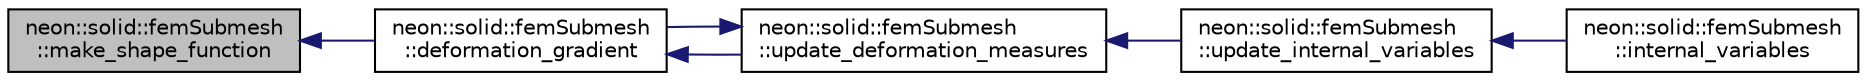 digraph "neon::solid::femSubmesh::make_shape_function"
{
 // INTERACTIVE_SVG=YES
  edge [fontname="Helvetica",fontsize="10",labelfontname="Helvetica",labelfontsize="10"];
  node [fontname="Helvetica",fontsize="10",shape=record];
  rankdir="LR";
  Node133 [label="neon::solid::femSubmesh\l::make_shape_function",height=0.2,width=0.4,color="black", fillcolor="grey75", style="filled", fontcolor="black"];
  Node133 -> Node134 [dir="back",color="midnightblue",fontsize="10",style="solid",fontname="Helvetica"];
  Node134 [label="neon::solid::femSubmesh\l::deformation_gradient",height=0.2,width=0.4,color="black", fillcolor="white", style="filled",URL="$classneon_1_1solid_1_1femSubmesh.html#ab924d16740c35a9af36eb08fab10391b"];
  Node134 -> Node135 [dir="back",color="midnightblue",fontsize="10",style="solid",fontname="Helvetica"];
  Node135 [label="neon::solid::femSubmesh\l::update_deformation_measures",height=0.2,width=0.4,color="black", fillcolor="white", style="filled",URL="$classneon_1_1solid_1_1femSubmesh.html#a8bd85d6bbd7f0e43b8621c95b93bfd50"];
  Node135 -> Node136 [dir="back",color="midnightblue",fontsize="10",style="solid",fontname="Helvetica"];
  Node136 [label="neon::solid::femSubmesh\l::update_internal_variables",height=0.2,width=0.4,color="black", fillcolor="white", style="filled",URL="$classneon_1_1solid_1_1femSubmesh.html#a7f83d292ef73e90b5af15786e1207c2c"];
  Node136 -> Node137 [dir="back",color="midnightblue",fontsize="10",style="solid",fontname="Helvetica"];
  Node137 [label="neon::solid::femSubmesh\l::internal_variables",height=0.2,width=0.4,color="black", fillcolor="white", style="filled",URL="$classneon_1_1solid_1_1femSubmesh.html#a6e725b9d73d74ff4f5971f2f7f74225c"];
  Node135 -> Node134 [dir="back",color="midnightblue",fontsize="10",style="solid",fontname="Helvetica"];
}
